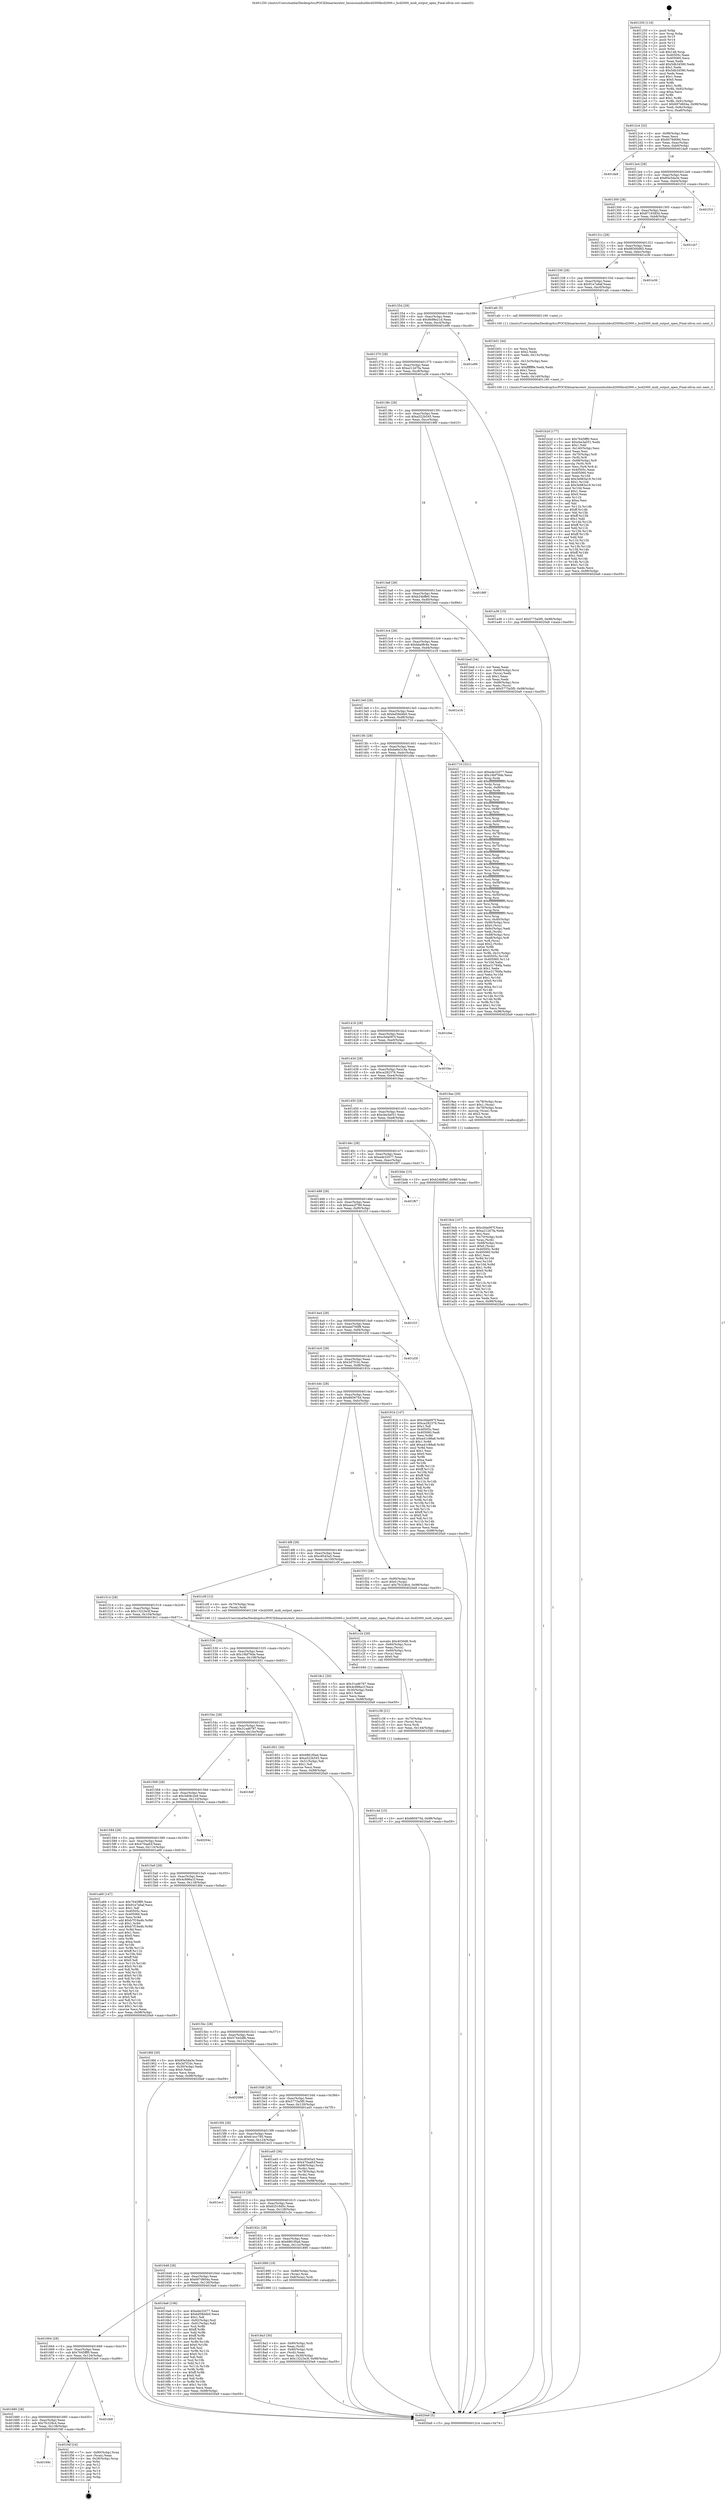 digraph "0x401250" {
  label = "0x401250 (/mnt/c/Users/mathe/Desktop/tcc/POCII/binaries/extr_linuxsoundusbbcd2000bcd2000.c_bcd2000_midi_output_open_Final-ollvm.out::main(0))"
  labelloc = "t"
  node[shape=record]

  Entry [label="",width=0.3,height=0.3,shape=circle,fillcolor=black,style=filled]
  "0x4012c4" [label="{
     0x4012c4 [32]\l
     | [instrs]\l
     &nbsp;&nbsp;0x4012c4 \<+6\>: mov -0x98(%rbp),%eax\l
     &nbsp;&nbsp;0x4012ca \<+2\>: mov %eax,%ecx\l
     &nbsp;&nbsp;0x4012cc \<+6\>: sub $0x8479d084,%ecx\l
     &nbsp;&nbsp;0x4012d2 \<+6\>: mov %eax,-0xac(%rbp)\l
     &nbsp;&nbsp;0x4012d8 \<+6\>: mov %ecx,-0xb0(%rbp)\l
     &nbsp;&nbsp;0x4012de \<+6\>: je 0000000000401da9 \<main+0xb59\>\l
  }"]
  "0x401da9" [label="{
     0x401da9\l
  }", style=dashed]
  "0x4012e4" [label="{
     0x4012e4 [28]\l
     | [instrs]\l
     &nbsp;&nbsp;0x4012e4 \<+5\>: jmp 00000000004012e9 \<main+0x99\>\l
     &nbsp;&nbsp;0x4012e9 \<+6\>: mov -0xac(%rbp),%eax\l
     &nbsp;&nbsp;0x4012ef \<+5\>: sub $0x85e5da3e,%eax\l
     &nbsp;&nbsp;0x4012f4 \<+6\>: mov %eax,-0xb4(%rbp)\l
     &nbsp;&nbsp;0x4012fa \<+6\>: je 0000000000401f10 \<main+0xcc0\>\l
  }"]
  Exit [label="",width=0.3,height=0.3,shape=circle,fillcolor=black,style=filled,peripheries=2]
  "0x401f10" [label="{
     0x401f10\l
  }", style=dashed]
  "0x401300" [label="{
     0x401300 [28]\l
     | [instrs]\l
     &nbsp;&nbsp;0x401300 \<+5\>: jmp 0000000000401305 \<main+0xb5\>\l
     &nbsp;&nbsp;0x401305 \<+6\>: mov -0xac(%rbp),%eax\l
     &nbsp;&nbsp;0x40130b \<+5\>: sub $0x8719385d,%eax\l
     &nbsp;&nbsp;0x401310 \<+6\>: mov %eax,-0xb8(%rbp)\l
     &nbsp;&nbsp;0x401316 \<+6\>: je 0000000000401cb7 \<main+0xa67\>\l
  }"]
  "0x40169c" [label="{
     0x40169c\l
  }", style=dashed]
  "0x401cb7" [label="{
     0x401cb7\l
  }", style=dashed]
  "0x40131c" [label="{
     0x40131c [28]\l
     | [instrs]\l
     &nbsp;&nbsp;0x40131c \<+5\>: jmp 0000000000401321 \<main+0xd1\>\l
     &nbsp;&nbsp;0x401321 \<+6\>: mov -0xac(%rbp),%eax\l
     &nbsp;&nbsp;0x401327 \<+5\>: sub $0x88300d65,%eax\l
     &nbsp;&nbsp;0x40132c \<+6\>: mov %eax,-0xbc(%rbp)\l
     &nbsp;&nbsp;0x401332 \<+6\>: je 0000000000401e36 \<main+0xbe6\>\l
  }"]
  "0x401f4f" [label="{
     0x401f4f [24]\l
     | [instrs]\l
     &nbsp;&nbsp;0x401f4f \<+7\>: mov -0x90(%rbp),%rax\l
     &nbsp;&nbsp;0x401f56 \<+2\>: mov (%rax),%eax\l
     &nbsp;&nbsp;0x401f58 \<+4\>: lea -0x28(%rbp),%rsp\l
     &nbsp;&nbsp;0x401f5c \<+1\>: pop %rbx\l
     &nbsp;&nbsp;0x401f5d \<+2\>: pop %r12\l
     &nbsp;&nbsp;0x401f5f \<+2\>: pop %r13\l
     &nbsp;&nbsp;0x401f61 \<+2\>: pop %r14\l
     &nbsp;&nbsp;0x401f63 \<+2\>: pop %r15\l
     &nbsp;&nbsp;0x401f65 \<+1\>: pop %rbp\l
     &nbsp;&nbsp;0x401f66 \<+1\>: ret\l
  }"]
  "0x401e36" [label="{
     0x401e36\l
  }", style=dashed]
  "0x401338" [label="{
     0x401338 [28]\l
     | [instrs]\l
     &nbsp;&nbsp;0x401338 \<+5\>: jmp 000000000040133d \<main+0xed\>\l
     &nbsp;&nbsp;0x40133d \<+6\>: mov -0xac(%rbp),%eax\l
     &nbsp;&nbsp;0x401343 \<+5\>: sub $0x91e7a6af,%eax\l
     &nbsp;&nbsp;0x401348 \<+6\>: mov %eax,-0xc0(%rbp)\l
     &nbsp;&nbsp;0x40134e \<+6\>: je 0000000000401afc \<main+0x8ac\>\l
  }"]
  "0x401680" [label="{
     0x401680 [28]\l
     | [instrs]\l
     &nbsp;&nbsp;0x401680 \<+5\>: jmp 0000000000401685 \<main+0x435\>\l
     &nbsp;&nbsp;0x401685 \<+6\>: mov -0xac(%rbp),%eax\l
     &nbsp;&nbsp;0x40168b \<+5\>: sub $0x7fc328c4,%eax\l
     &nbsp;&nbsp;0x401690 \<+6\>: mov %eax,-0x138(%rbp)\l
     &nbsp;&nbsp;0x401696 \<+6\>: je 0000000000401f4f \<main+0xcff\>\l
  }"]
  "0x401afc" [label="{
     0x401afc [5]\l
     | [instrs]\l
     &nbsp;&nbsp;0x401afc \<+5\>: call 0000000000401160 \<next_i\>\l
     | [calls]\l
     &nbsp;&nbsp;0x401160 \{1\} (/mnt/c/Users/mathe/Desktop/tcc/POCII/binaries/extr_linuxsoundusbbcd2000bcd2000.c_bcd2000_midi_output_open_Final-ollvm.out::next_i)\l
  }"]
  "0x401354" [label="{
     0x401354 [28]\l
     | [instrs]\l
     &nbsp;&nbsp;0x401354 \<+5\>: jmp 0000000000401359 \<main+0x109\>\l
     &nbsp;&nbsp;0x401359 \<+6\>: mov -0xac(%rbp),%eax\l
     &nbsp;&nbsp;0x40135f \<+5\>: sub $0x9b98e21d,%eax\l
     &nbsp;&nbsp;0x401364 \<+6\>: mov %eax,-0xc4(%rbp)\l
     &nbsp;&nbsp;0x40136a \<+6\>: je 0000000000401e99 \<main+0xc49\>\l
  }"]
  "0x401fe9" [label="{
     0x401fe9\l
  }", style=dashed]
  "0x401e99" [label="{
     0x401e99\l
  }", style=dashed]
  "0x401370" [label="{
     0x401370 [28]\l
     | [instrs]\l
     &nbsp;&nbsp;0x401370 \<+5\>: jmp 0000000000401375 \<main+0x125\>\l
     &nbsp;&nbsp;0x401375 \<+6\>: mov -0xac(%rbp),%eax\l
     &nbsp;&nbsp;0x40137b \<+5\>: sub $0xa212d7fa,%eax\l
     &nbsp;&nbsp;0x401380 \<+6\>: mov %eax,-0xc8(%rbp)\l
     &nbsp;&nbsp;0x401386 \<+6\>: je 0000000000401a36 \<main+0x7e6\>\l
  }"]
  "0x401c4d" [label="{
     0x401c4d [15]\l
     | [instrs]\l
     &nbsp;&nbsp;0x401c4d \<+10\>: movl $0x885675d,-0x98(%rbp)\l
     &nbsp;&nbsp;0x401c57 \<+5\>: jmp 00000000004020a9 \<main+0xe59\>\l
  }"]
  "0x401a36" [label="{
     0x401a36 [15]\l
     | [instrs]\l
     &nbsp;&nbsp;0x401a36 \<+10\>: movl $0x5775a5f0,-0x98(%rbp)\l
     &nbsp;&nbsp;0x401a40 \<+5\>: jmp 00000000004020a9 \<main+0xe59\>\l
  }"]
  "0x40138c" [label="{
     0x40138c [28]\l
     | [instrs]\l
     &nbsp;&nbsp;0x40138c \<+5\>: jmp 0000000000401391 \<main+0x141\>\l
     &nbsp;&nbsp;0x401391 \<+6\>: mov -0xac(%rbp),%eax\l
     &nbsp;&nbsp;0x401397 \<+5\>: sub $0xa522b545,%eax\l
     &nbsp;&nbsp;0x40139c \<+6\>: mov %eax,-0xcc(%rbp)\l
     &nbsp;&nbsp;0x4013a2 \<+6\>: je 000000000040186f \<main+0x61f\>\l
  }"]
  "0x401c38" [label="{
     0x401c38 [21]\l
     | [instrs]\l
     &nbsp;&nbsp;0x401c38 \<+4\>: mov -0x70(%rbp),%rcx\l
     &nbsp;&nbsp;0x401c3c \<+3\>: mov (%rcx),%rcx\l
     &nbsp;&nbsp;0x401c3f \<+3\>: mov %rcx,%rdi\l
     &nbsp;&nbsp;0x401c42 \<+6\>: mov %eax,-0x144(%rbp)\l
     &nbsp;&nbsp;0x401c48 \<+5\>: call 0000000000401030 \<free@plt\>\l
     | [calls]\l
     &nbsp;&nbsp;0x401030 \{1\} (unknown)\l
  }"]
  "0x40186f" [label="{
     0x40186f\l
  }", style=dashed]
  "0x4013a8" [label="{
     0x4013a8 [28]\l
     | [instrs]\l
     &nbsp;&nbsp;0x4013a8 \<+5\>: jmp 00000000004013ad \<main+0x15d\>\l
     &nbsp;&nbsp;0x4013ad \<+6\>: mov -0xac(%rbp),%eax\l
     &nbsp;&nbsp;0x4013b3 \<+5\>: sub $0xb24bffe0,%eax\l
     &nbsp;&nbsp;0x4013b8 \<+6\>: mov %eax,-0xd0(%rbp)\l
     &nbsp;&nbsp;0x4013be \<+6\>: je 0000000000401bed \<main+0x99d\>\l
  }"]
  "0x401c1b" [label="{
     0x401c1b [29]\l
     | [instrs]\l
     &nbsp;&nbsp;0x401c1b \<+10\>: movabs $0x4030d6,%rdi\l
     &nbsp;&nbsp;0x401c25 \<+4\>: mov -0x60(%rbp),%rcx\l
     &nbsp;&nbsp;0x401c29 \<+2\>: mov %eax,(%rcx)\l
     &nbsp;&nbsp;0x401c2b \<+4\>: mov -0x60(%rbp),%rcx\l
     &nbsp;&nbsp;0x401c2f \<+2\>: mov (%rcx),%esi\l
     &nbsp;&nbsp;0x401c31 \<+2\>: mov $0x0,%al\l
     &nbsp;&nbsp;0x401c33 \<+5\>: call 0000000000401040 \<printf@plt\>\l
     | [calls]\l
     &nbsp;&nbsp;0x401040 \{1\} (unknown)\l
  }"]
  "0x401bed" [label="{
     0x401bed [34]\l
     | [instrs]\l
     &nbsp;&nbsp;0x401bed \<+2\>: xor %eax,%eax\l
     &nbsp;&nbsp;0x401bef \<+4\>: mov -0x68(%rbp),%rcx\l
     &nbsp;&nbsp;0x401bf3 \<+2\>: mov (%rcx),%edx\l
     &nbsp;&nbsp;0x401bf5 \<+3\>: sub $0x1,%eax\l
     &nbsp;&nbsp;0x401bf8 \<+2\>: sub %eax,%edx\l
     &nbsp;&nbsp;0x401bfa \<+4\>: mov -0x68(%rbp),%rcx\l
     &nbsp;&nbsp;0x401bfe \<+2\>: mov %edx,(%rcx)\l
     &nbsp;&nbsp;0x401c00 \<+10\>: movl $0x5775a5f0,-0x98(%rbp)\l
     &nbsp;&nbsp;0x401c0a \<+5\>: jmp 00000000004020a9 \<main+0xe59\>\l
  }"]
  "0x4013c4" [label="{
     0x4013c4 [28]\l
     | [instrs]\l
     &nbsp;&nbsp;0x4013c4 \<+5\>: jmp 00000000004013c9 \<main+0x179\>\l
     &nbsp;&nbsp;0x4013c9 \<+6\>: mov -0xac(%rbp),%eax\l
     &nbsp;&nbsp;0x4013cf \<+5\>: sub $0xbba9fc4e,%eax\l
     &nbsp;&nbsp;0x4013d4 \<+6\>: mov %eax,-0xd4(%rbp)\l
     &nbsp;&nbsp;0x4013da \<+6\>: je 0000000000401e18 \<main+0xbc8\>\l
  }"]
  "0x401b2d" [label="{
     0x401b2d [177]\l
     | [instrs]\l
     &nbsp;&nbsp;0x401b2d \<+5\>: mov $0x7645fff0,%ecx\l
     &nbsp;&nbsp;0x401b32 \<+5\>: mov $0xcbe3a051,%edx\l
     &nbsp;&nbsp;0x401b37 \<+3\>: mov $0x1,%dil\l
     &nbsp;&nbsp;0x401b3a \<+6\>: mov -0x140(%rbp),%esi\l
     &nbsp;&nbsp;0x401b40 \<+3\>: imul %eax,%esi\l
     &nbsp;&nbsp;0x401b43 \<+4\>: mov -0x70(%rbp),%r8\l
     &nbsp;&nbsp;0x401b47 \<+3\>: mov (%r8),%r8\l
     &nbsp;&nbsp;0x401b4a \<+4\>: mov -0x68(%rbp),%r9\l
     &nbsp;&nbsp;0x401b4e \<+3\>: movslq (%r9),%r9\l
     &nbsp;&nbsp;0x401b51 \<+4\>: mov %esi,(%r8,%r9,4)\l
     &nbsp;&nbsp;0x401b55 \<+7\>: mov 0x40505c,%eax\l
     &nbsp;&nbsp;0x401b5c \<+7\>: mov 0x405060,%esi\l
     &nbsp;&nbsp;0x401b63 \<+3\>: mov %eax,%r10d\l
     &nbsp;&nbsp;0x401b66 \<+7\>: add $0x3e983a18,%r10d\l
     &nbsp;&nbsp;0x401b6d \<+4\>: sub $0x1,%r10d\l
     &nbsp;&nbsp;0x401b71 \<+7\>: sub $0x3e983a18,%r10d\l
     &nbsp;&nbsp;0x401b78 \<+4\>: imul %r10d,%eax\l
     &nbsp;&nbsp;0x401b7c \<+3\>: and $0x1,%eax\l
     &nbsp;&nbsp;0x401b7f \<+3\>: cmp $0x0,%eax\l
     &nbsp;&nbsp;0x401b82 \<+4\>: sete %r11b\l
     &nbsp;&nbsp;0x401b86 \<+3\>: cmp $0xa,%esi\l
     &nbsp;&nbsp;0x401b89 \<+3\>: setl %bl\l
     &nbsp;&nbsp;0x401b8c \<+3\>: mov %r11b,%r14b\l
     &nbsp;&nbsp;0x401b8f \<+4\>: xor $0xff,%r14b\l
     &nbsp;&nbsp;0x401b93 \<+3\>: mov %bl,%r15b\l
     &nbsp;&nbsp;0x401b96 \<+4\>: xor $0xff,%r15b\l
     &nbsp;&nbsp;0x401b9a \<+4\>: xor $0x1,%dil\l
     &nbsp;&nbsp;0x401b9e \<+3\>: mov %r14b,%r12b\l
     &nbsp;&nbsp;0x401ba1 \<+4\>: and $0xff,%r12b\l
     &nbsp;&nbsp;0x401ba5 \<+3\>: and %dil,%r11b\l
     &nbsp;&nbsp;0x401ba8 \<+3\>: mov %r15b,%r13b\l
     &nbsp;&nbsp;0x401bab \<+4\>: and $0xff,%r13b\l
     &nbsp;&nbsp;0x401baf \<+3\>: and %dil,%bl\l
     &nbsp;&nbsp;0x401bb2 \<+3\>: or %r11b,%r12b\l
     &nbsp;&nbsp;0x401bb5 \<+3\>: or %bl,%r13b\l
     &nbsp;&nbsp;0x401bb8 \<+3\>: xor %r13b,%r12b\l
     &nbsp;&nbsp;0x401bbb \<+3\>: or %r15b,%r14b\l
     &nbsp;&nbsp;0x401bbe \<+4\>: xor $0xff,%r14b\l
     &nbsp;&nbsp;0x401bc2 \<+4\>: or $0x1,%dil\l
     &nbsp;&nbsp;0x401bc6 \<+3\>: and %dil,%r14b\l
     &nbsp;&nbsp;0x401bc9 \<+3\>: or %r14b,%r12b\l
     &nbsp;&nbsp;0x401bcc \<+4\>: test $0x1,%r12b\l
     &nbsp;&nbsp;0x401bd0 \<+3\>: cmovne %edx,%ecx\l
     &nbsp;&nbsp;0x401bd3 \<+6\>: mov %ecx,-0x98(%rbp)\l
     &nbsp;&nbsp;0x401bd9 \<+5\>: jmp 00000000004020a9 \<main+0xe59\>\l
  }"]
  "0x401e18" [label="{
     0x401e18\l
  }", style=dashed]
  "0x4013e0" [label="{
     0x4013e0 [28]\l
     | [instrs]\l
     &nbsp;&nbsp;0x4013e0 \<+5\>: jmp 00000000004013e5 \<main+0x195\>\l
     &nbsp;&nbsp;0x4013e5 \<+6\>: mov -0xac(%rbp),%eax\l
     &nbsp;&nbsp;0x4013eb \<+5\>: sub $0xbd58d4b0,%eax\l
     &nbsp;&nbsp;0x4013f0 \<+6\>: mov %eax,-0xd8(%rbp)\l
     &nbsp;&nbsp;0x4013f6 \<+6\>: je 0000000000401710 \<main+0x4c0\>\l
  }"]
  "0x401b01" [label="{
     0x401b01 [44]\l
     | [instrs]\l
     &nbsp;&nbsp;0x401b01 \<+2\>: xor %ecx,%ecx\l
     &nbsp;&nbsp;0x401b03 \<+5\>: mov $0x2,%edx\l
     &nbsp;&nbsp;0x401b08 \<+6\>: mov %edx,-0x13c(%rbp)\l
     &nbsp;&nbsp;0x401b0e \<+1\>: cltd\l
     &nbsp;&nbsp;0x401b0f \<+6\>: mov -0x13c(%rbp),%esi\l
     &nbsp;&nbsp;0x401b15 \<+2\>: idiv %esi\l
     &nbsp;&nbsp;0x401b17 \<+6\>: imul $0xfffffffe,%edx,%edx\l
     &nbsp;&nbsp;0x401b1d \<+3\>: sub $0x1,%ecx\l
     &nbsp;&nbsp;0x401b20 \<+2\>: sub %ecx,%edx\l
     &nbsp;&nbsp;0x401b22 \<+6\>: mov %edx,-0x140(%rbp)\l
     &nbsp;&nbsp;0x401b28 \<+5\>: call 0000000000401160 \<next_i\>\l
     | [calls]\l
     &nbsp;&nbsp;0x401160 \{1\} (/mnt/c/Users/mathe/Desktop/tcc/POCII/binaries/extr_linuxsoundusbbcd2000bcd2000.c_bcd2000_midi_output_open_Final-ollvm.out::next_i)\l
  }"]
  "0x401710" [label="{
     0x401710 [321]\l
     | [instrs]\l
     &nbsp;&nbsp;0x401710 \<+5\>: mov $0xede32077,%eax\l
     &nbsp;&nbsp;0x401715 \<+5\>: mov $0x16bf78de,%ecx\l
     &nbsp;&nbsp;0x40171a \<+3\>: mov %rsp,%rdx\l
     &nbsp;&nbsp;0x40171d \<+4\>: add $0xfffffffffffffff0,%rdx\l
     &nbsp;&nbsp;0x401721 \<+3\>: mov %rdx,%rsp\l
     &nbsp;&nbsp;0x401724 \<+7\>: mov %rdx,-0x90(%rbp)\l
     &nbsp;&nbsp;0x40172b \<+3\>: mov %rsp,%rdx\l
     &nbsp;&nbsp;0x40172e \<+4\>: add $0xfffffffffffffff0,%rdx\l
     &nbsp;&nbsp;0x401732 \<+3\>: mov %rdx,%rsp\l
     &nbsp;&nbsp;0x401735 \<+3\>: mov %rsp,%rsi\l
     &nbsp;&nbsp;0x401738 \<+4\>: add $0xfffffffffffffff0,%rsi\l
     &nbsp;&nbsp;0x40173c \<+3\>: mov %rsi,%rsp\l
     &nbsp;&nbsp;0x40173f \<+7\>: mov %rsi,-0x88(%rbp)\l
     &nbsp;&nbsp;0x401746 \<+3\>: mov %rsp,%rsi\l
     &nbsp;&nbsp;0x401749 \<+4\>: add $0xfffffffffffffff0,%rsi\l
     &nbsp;&nbsp;0x40174d \<+3\>: mov %rsi,%rsp\l
     &nbsp;&nbsp;0x401750 \<+4\>: mov %rsi,-0x80(%rbp)\l
     &nbsp;&nbsp;0x401754 \<+3\>: mov %rsp,%rsi\l
     &nbsp;&nbsp;0x401757 \<+4\>: add $0xfffffffffffffff0,%rsi\l
     &nbsp;&nbsp;0x40175b \<+3\>: mov %rsi,%rsp\l
     &nbsp;&nbsp;0x40175e \<+4\>: mov %rsi,-0x78(%rbp)\l
     &nbsp;&nbsp;0x401762 \<+3\>: mov %rsp,%rsi\l
     &nbsp;&nbsp;0x401765 \<+4\>: add $0xfffffffffffffff0,%rsi\l
     &nbsp;&nbsp;0x401769 \<+3\>: mov %rsi,%rsp\l
     &nbsp;&nbsp;0x40176c \<+4\>: mov %rsi,-0x70(%rbp)\l
     &nbsp;&nbsp;0x401770 \<+3\>: mov %rsp,%rsi\l
     &nbsp;&nbsp;0x401773 \<+4\>: add $0xfffffffffffffff0,%rsi\l
     &nbsp;&nbsp;0x401777 \<+3\>: mov %rsi,%rsp\l
     &nbsp;&nbsp;0x40177a \<+4\>: mov %rsi,-0x68(%rbp)\l
     &nbsp;&nbsp;0x40177e \<+3\>: mov %rsp,%rsi\l
     &nbsp;&nbsp;0x401781 \<+4\>: add $0xfffffffffffffff0,%rsi\l
     &nbsp;&nbsp;0x401785 \<+3\>: mov %rsi,%rsp\l
     &nbsp;&nbsp;0x401788 \<+4\>: mov %rsi,-0x60(%rbp)\l
     &nbsp;&nbsp;0x40178c \<+3\>: mov %rsp,%rsi\l
     &nbsp;&nbsp;0x40178f \<+4\>: add $0xfffffffffffffff0,%rsi\l
     &nbsp;&nbsp;0x401793 \<+3\>: mov %rsi,%rsp\l
     &nbsp;&nbsp;0x401796 \<+4\>: mov %rsi,-0x58(%rbp)\l
     &nbsp;&nbsp;0x40179a \<+3\>: mov %rsp,%rsi\l
     &nbsp;&nbsp;0x40179d \<+4\>: add $0xfffffffffffffff0,%rsi\l
     &nbsp;&nbsp;0x4017a1 \<+3\>: mov %rsi,%rsp\l
     &nbsp;&nbsp;0x4017a4 \<+4\>: mov %rsi,-0x50(%rbp)\l
     &nbsp;&nbsp;0x4017a8 \<+3\>: mov %rsp,%rsi\l
     &nbsp;&nbsp;0x4017ab \<+4\>: add $0xfffffffffffffff0,%rsi\l
     &nbsp;&nbsp;0x4017af \<+3\>: mov %rsi,%rsp\l
     &nbsp;&nbsp;0x4017b2 \<+4\>: mov %rsi,-0x48(%rbp)\l
     &nbsp;&nbsp;0x4017b6 \<+3\>: mov %rsp,%rsi\l
     &nbsp;&nbsp;0x4017b9 \<+4\>: add $0xfffffffffffffff0,%rsi\l
     &nbsp;&nbsp;0x4017bd \<+3\>: mov %rsi,%rsp\l
     &nbsp;&nbsp;0x4017c0 \<+4\>: mov %rsi,-0x40(%rbp)\l
     &nbsp;&nbsp;0x4017c4 \<+7\>: mov -0x90(%rbp),%rsi\l
     &nbsp;&nbsp;0x4017cb \<+6\>: movl $0x0,(%rsi)\l
     &nbsp;&nbsp;0x4017d1 \<+6\>: mov -0x9c(%rbp),%edi\l
     &nbsp;&nbsp;0x4017d7 \<+2\>: mov %edi,(%rdx)\l
     &nbsp;&nbsp;0x4017d9 \<+7\>: mov -0x88(%rbp),%rsi\l
     &nbsp;&nbsp;0x4017e0 \<+7\>: mov -0xa8(%rbp),%r8\l
     &nbsp;&nbsp;0x4017e7 \<+3\>: mov %r8,(%rsi)\l
     &nbsp;&nbsp;0x4017ea \<+3\>: cmpl $0x2,(%rdx)\l
     &nbsp;&nbsp;0x4017ed \<+4\>: setne %r9b\l
     &nbsp;&nbsp;0x4017f1 \<+4\>: and $0x1,%r9b\l
     &nbsp;&nbsp;0x4017f5 \<+4\>: mov %r9b,-0x31(%rbp)\l
     &nbsp;&nbsp;0x4017f9 \<+8\>: mov 0x40505c,%r10d\l
     &nbsp;&nbsp;0x401801 \<+8\>: mov 0x405060,%r11d\l
     &nbsp;&nbsp;0x401809 \<+3\>: mov %r10d,%ebx\l
     &nbsp;&nbsp;0x40180c \<+6\>: sub $0xe31784fa,%ebx\l
     &nbsp;&nbsp;0x401812 \<+3\>: sub $0x1,%ebx\l
     &nbsp;&nbsp;0x401815 \<+6\>: add $0xe31784fa,%ebx\l
     &nbsp;&nbsp;0x40181b \<+4\>: imul %ebx,%r10d\l
     &nbsp;&nbsp;0x40181f \<+4\>: and $0x1,%r10d\l
     &nbsp;&nbsp;0x401823 \<+4\>: cmp $0x0,%r10d\l
     &nbsp;&nbsp;0x401827 \<+4\>: sete %r9b\l
     &nbsp;&nbsp;0x40182b \<+4\>: cmp $0xa,%r11d\l
     &nbsp;&nbsp;0x40182f \<+4\>: setl %r14b\l
     &nbsp;&nbsp;0x401833 \<+3\>: mov %r9b,%r15b\l
     &nbsp;&nbsp;0x401836 \<+3\>: and %r14b,%r15b\l
     &nbsp;&nbsp;0x401839 \<+3\>: xor %r14b,%r9b\l
     &nbsp;&nbsp;0x40183c \<+3\>: or %r9b,%r15b\l
     &nbsp;&nbsp;0x40183f \<+4\>: test $0x1,%r15b\l
     &nbsp;&nbsp;0x401843 \<+3\>: cmovne %ecx,%eax\l
     &nbsp;&nbsp;0x401846 \<+6\>: mov %eax,-0x98(%rbp)\l
     &nbsp;&nbsp;0x40184c \<+5\>: jmp 00000000004020a9 \<main+0xe59\>\l
  }"]
  "0x4013fc" [label="{
     0x4013fc [28]\l
     | [instrs]\l
     &nbsp;&nbsp;0x4013fc \<+5\>: jmp 0000000000401401 \<main+0x1b1\>\l
     &nbsp;&nbsp;0x401401 \<+6\>: mov -0xac(%rbp),%eax\l
     &nbsp;&nbsp;0x401407 \<+5\>: sub $0xbe6e318a,%eax\l
     &nbsp;&nbsp;0x40140c \<+6\>: mov %eax,-0xdc(%rbp)\l
     &nbsp;&nbsp;0x401412 \<+6\>: je 0000000000401d4e \<main+0xafe\>\l
  }"]
  "0x4019cb" [label="{
     0x4019cb [107]\l
     | [instrs]\l
     &nbsp;&nbsp;0x4019cb \<+5\>: mov $0xc0da097f,%ecx\l
     &nbsp;&nbsp;0x4019d0 \<+5\>: mov $0xa212d7fa,%edx\l
     &nbsp;&nbsp;0x4019d5 \<+2\>: xor %esi,%esi\l
     &nbsp;&nbsp;0x4019d7 \<+4\>: mov -0x70(%rbp),%rdi\l
     &nbsp;&nbsp;0x4019db \<+3\>: mov %rax,(%rdi)\l
     &nbsp;&nbsp;0x4019de \<+4\>: mov -0x68(%rbp),%rax\l
     &nbsp;&nbsp;0x4019e2 \<+6\>: movl $0x0,(%rax)\l
     &nbsp;&nbsp;0x4019e8 \<+8\>: mov 0x40505c,%r8d\l
     &nbsp;&nbsp;0x4019f0 \<+8\>: mov 0x405060,%r9d\l
     &nbsp;&nbsp;0x4019f8 \<+3\>: sub $0x1,%esi\l
     &nbsp;&nbsp;0x4019fb \<+3\>: mov %r8d,%r10d\l
     &nbsp;&nbsp;0x4019fe \<+3\>: add %esi,%r10d\l
     &nbsp;&nbsp;0x401a01 \<+4\>: imul %r10d,%r8d\l
     &nbsp;&nbsp;0x401a05 \<+4\>: and $0x1,%r8d\l
     &nbsp;&nbsp;0x401a09 \<+4\>: cmp $0x0,%r8d\l
     &nbsp;&nbsp;0x401a0d \<+4\>: sete %r11b\l
     &nbsp;&nbsp;0x401a11 \<+4\>: cmp $0xa,%r9d\l
     &nbsp;&nbsp;0x401a15 \<+3\>: setl %bl\l
     &nbsp;&nbsp;0x401a18 \<+3\>: mov %r11b,%r14b\l
     &nbsp;&nbsp;0x401a1b \<+3\>: and %bl,%r14b\l
     &nbsp;&nbsp;0x401a1e \<+3\>: xor %bl,%r11b\l
     &nbsp;&nbsp;0x401a21 \<+3\>: or %r11b,%r14b\l
     &nbsp;&nbsp;0x401a24 \<+4\>: test $0x1,%r14b\l
     &nbsp;&nbsp;0x401a28 \<+3\>: cmovne %edx,%ecx\l
     &nbsp;&nbsp;0x401a2b \<+6\>: mov %ecx,-0x98(%rbp)\l
     &nbsp;&nbsp;0x401a31 \<+5\>: jmp 00000000004020a9 \<main+0xe59\>\l
  }"]
  "0x401d4e" [label="{
     0x401d4e\l
  }", style=dashed]
  "0x401418" [label="{
     0x401418 [28]\l
     | [instrs]\l
     &nbsp;&nbsp;0x401418 \<+5\>: jmp 000000000040141d \<main+0x1cd\>\l
     &nbsp;&nbsp;0x40141d \<+6\>: mov -0xac(%rbp),%eax\l
     &nbsp;&nbsp;0x401423 \<+5\>: sub $0xc0da097f,%eax\l
     &nbsp;&nbsp;0x401428 \<+6\>: mov %eax,-0xe0(%rbp)\l
     &nbsp;&nbsp;0x40142e \<+6\>: je 0000000000401fac \<main+0xd5c\>\l
  }"]
  "0x4018a3" [label="{
     0x4018a3 [30]\l
     | [instrs]\l
     &nbsp;&nbsp;0x4018a3 \<+4\>: mov -0x80(%rbp),%rdi\l
     &nbsp;&nbsp;0x4018a7 \<+2\>: mov %eax,(%rdi)\l
     &nbsp;&nbsp;0x4018a9 \<+4\>: mov -0x80(%rbp),%rdi\l
     &nbsp;&nbsp;0x4018ad \<+2\>: mov (%rdi),%eax\l
     &nbsp;&nbsp;0x4018af \<+3\>: mov %eax,-0x30(%rbp)\l
     &nbsp;&nbsp;0x4018b2 \<+10\>: movl $0x13223e3f,-0x98(%rbp)\l
     &nbsp;&nbsp;0x4018bc \<+5\>: jmp 00000000004020a9 \<main+0xe59\>\l
  }"]
  "0x401fac" [label="{
     0x401fac\l
  }", style=dashed]
  "0x401434" [label="{
     0x401434 [28]\l
     | [instrs]\l
     &nbsp;&nbsp;0x401434 \<+5\>: jmp 0000000000401439 \<main+0x1e9\>\l
     &nbsp;&nbsp;0x401439 \<+6\>: mov -0xac(%rbp),%eax\l
     &nbsp;&nbsp;0x40143f \<+5\>: sub $0xca282376,%eax\l
     &nbsp;&nbsp;0x401444 \<+6\>: mov %eax,-0xe4(%rbp)\l
     &nbsp;&nbsp;0x40144a \<+6\>: je 00000000004019ae \<main+0x75e\>\l
  }"]
  "0x401250" [label="{
     0x401250 [116]\l
     | [instrs]\l
     &nbsp;&nbsp;0x401250 \<+1\>: push %rbp\l
     &nbsp;&nbsp;0x401251 \<+3\>: mov %rsp,%rbp\l
     &nbsp;&nbsp;0x401254 \<+2\>: push %r15\l
     &nbsp;&nbsp;0x401256 \<+2\>: push %r14\l
     &nbsp;&nbsp;0x401258 \<+2\>: push %r13\l
     &nbsp;&nbsp;0x40125a \<+2\>: push %r12\l
     &nbsp;&nbsp;0x40125c \<+1\>: push %rbx\l
     &nbsp;&nbsp;0x40125d \<+7\>: sub $0x148,%rsp\l
     &nbsp;&nbsp;0x401264 \<+7\>: mov 0x40505c,%eax\l
     &nbsp;&nbsp;0x40126b \<+7\>: mov 0x405060,%ecx\l
     &nbsp;&nbsp;0x401272 \<+2\>: mov %eax,%edx\l
     &nbsp;&nbsp;0x401274 \<+6\>: add $0x5db34580,%edx\l
     &nbsp;&nbsp;0x40127a \<+3\>: sub $0x1,%edx\l
     &nbsp;&nbsp;0x40127d \<+6\>: sub $0x5db34580,%edx\l
     &nbsp;&nbsp;0x401283 \<+3\>: imul %edx,%eax\l
     &nbsp;&nbsp;0x401286 \<+3\>: and $0x1,%eax\l
     &nbsp;&nbsp;0x401289 \<+3\>: cmp $0x0,%eax\l
     &nbsp;&nbsp;0x40128c \<+4\>: sete %r8b\l
     &nbsp;&nbsp;0x401290 \<+4\>: and $0x1,%r8b\l
     &nbsp;&nbsp;0x401294 \<+7\>: mov %r8b,-0x92(%rbp)\l
     &nbsp;&nbsp;0x40129b \<+3\>: cmp $0xa,%ecx\l
     &nbsp;&nbsp;0x40129e \<+4\>: setl %r8b\l
     &nbsp;&nbsp;0x4012a2 \<+4\>: and $0x1,%r8b\l
     &nbsp;&nbsp;0x4012a6 \<+7\>: mov %r8b,-0x91(%rbp)\l
     &nbsp;&nbsp;0x4012ad \<+10\>: movl $0x697d604a,-0x98(%rbp)\l
     &nbsp;&nbsp;0x4012b7 \<+6\>: mov %edi,-0x9c(%rbp)\l
     &nbsp;&nbsp;0x4012bd \<+7\>: mov %rsi,-0xa8(%rbp)\l
  }"]
  "0x4019ae" [label="{
     0x4019ae [29]\l
     | [instrs]\l
     &nbsp;&nbsp;0x4019ae \<+4\>: mov -0x78(%rbp),%rax\l
     &nbsp;&nbsp;0x4019b2 \<+6\>: movl $0x1,(%rax)\l
     &nbsp;&nbsp;0x4019b8 \<+4\>: mov -0x78(%rbp),%rax\l
     &nbsp;&nbsp;0x4019bc \<+3\>: movslq (%rax),%rax\l
     &nbsp;&nbsp;0x4019bf \<+4\>: shl $0x2,%rax\l
     &nbsp;&nbsp;0x4019c3 \<+3\>: mov %rax,%rdi\l
     &nbsp;&nbsp;0x4019c6 \<+5\>: call 0000000000401050 \<malloc@plt\>\l
     | [calls]\l
     &nbsp;&nbsp;0x401050 \{1\} (unknown)\l
  }"]
  "0x401450" [label="{
     0x401450 [28]\l
     | [instrs]\l
     &nbsp;&nbsp;0x401450 \<+5\>: jmp 0000000000401455 \<main+0x205\>\l
     &nbsp;&nbsp;0x401455 \<+6\>: mov -0xac(%rbp),%eax\l
     &nbsp;&nbsp;0x40145b \<+5\>: sub $0xcbe3a051,%eax\l
     &nbsp;&nbsp;0x401460 \<+6\>: mov %eax,-0xe8(%rbp)\l
     &nbsp;&nbsp;0x401466 \<+6\>: je 0000000000401bde \<main+0x98e\>\l
  }"]
  "0x4020a9" [label="{
     0x4020a9 [5]\l
     | [instrs]\l
     &nbsp;&nbsp;0x4020a9 \<+5\>: jmp 00000000004012c4 \<main+0x74\>\l
  }"]
  "0x401bde" [label="{
     0x401bde [15]\l
     | [instrs]\l
     &nbsp;&nbsp;0x401bde \<+10\>: movl $0xb24bffe0,-0x98(%rbp)\l
     &nbsp;&nbsp;0x401be8 \<+5\>: jmp 00000000004020a9 \<main+0xe59\>\l
  }"]
  "0x40146c" [label="{
     0x40146c [28]\l
     | [instrs]\l
     &nbsp;&nbsp;0x40146c \<+5\>: jmp 0000000000401471 \<main+0x221\>\l
     &nbsp;&nbsp;0x401471 \<+6\>: mov -0xac(%rbp),%eax\l
     &nbsp;&nbsp;0x401477 \<+5\>: sub $0xede32077,%eax\l
     &nbsp;&nbsp;0x40147c \<+6\>: mov %eax,-0xec(%rbp)\l
     &nbsp;&nbsp;0x401482 \<+6\>: je 0000000000401f67 \<main+0xd17\>\l
  }"]
  "0x401664" [label="{
     0x401664 [28]\l
     | [instrs]\l
     &nbsp;&nbsp;0x401664 \<+5\>: jmp 0000000000401669 \<main+0x419\>\l
     &nbsp;&nbsp;0x401669 \<+6\>: mov -0xac(%rbp),%eax\l
     &nbsp;&nbsp;0x40166f \<+5\>: sub $0x7645fff0,%eax\l
     &nbsp;&nbsp;0x401674 \<+6\>: mov %eax,-0x134(%rbp)\l
     &nbsp;&nbsp;0x40167a \<+6\>: je 0000000000401fe9 \<main+0xd99\>\l
  }"]
  "0x401f67" [label="{
     0x401f67\l
  }", style=dashed]
  "0x401488" [label="{
     0x401488 [28]\l
     | [instrs]\l
     &nbsp;&nbsp;0x401488 \<+5\>: jmp 000000000040148d \<main+0x23d\>\l
     &nbsp;&nbsp;0x40148d \<+6\>: mov -0xac(%rbp),%eax\l
     &nbsp;&nbsp;0x401493 \<+5\>: sub $0xeea2f789,%eax\l
     &nbsp;&nbsp;0x401498 \<+6\>: mov %eax,-0xf0(%rbp)\l
     &nbsp;&nbsp;0x40149e \<+6\>: je 0000000000401f1f \<main+0xccf\>\l
  }"]
  "0x4016a6" [label="{
     0x4016a6 [106]\l
     | [instrs]\l
     &nbsp;&nbsp;0x4016a6 \<+5\>: mov $0xede32077,%eax\l
     &nbsp;&nbsp;0x4016ab \<+5\>: mov $0xbd58d4b0,%ecx\l
     &nbsp;&nbsp;0x4016b0 \<+2\>: mov $0x1,%dl\l
     &nbsp;&nbsp;0x4016b2 \<+7\>: mov -0x92(%rbp),%sil\l
     &nbsp;&nbsp;0x4016b9 \<+7\>: mov -0x91(%rbp),%dil\l
     &nbsp;&nbsp;0x4016c0 \<+3\>: mov %sil,%r8b\l
     &nbsp;&nbsp;0x4016c3 \<+4\>: xor $0xff,%r8b\l
     &nbsp;&nbsp;0x4016c7 \<+3\>: mov %dil,%r9b\l
     &nbsp;&nbsp;0x4016ca \<+4\>: xor $0xff,%r9b\l
     &nbsp;&nbsp;0x4016ce \<+3\>: xor $0x0,%dl\l
     &nbsp;&nbsp;0x4016d1 \<+3\>: mov %r8b,%r10b\l
     &nbsp;&nbsp;0x4016d4 \<+4\>: and $0x0,%r10b\l
     &nbsp;&nbsp;0x4016d8 \<+3\>: and %dl,%sil\l
     &nbsp;&nbsp;0x4016db \<+3\>: mov %r9b,%r11b\l
     &nbsp;&nbsp;0x4016de \<+4\>: and $0x0,%r11b\l
     &nbsp;&nbsp;0x4016e2 \<+3\>: and %dl,%dil\l
     &nbsp;&nbsp;0x4016e5 \<+3\>: or %sil,%r10b\l
     &nbsp;&nbsp;0x4016e8 \<+3\>: or %dil,%r11b\l
     &nbsp;&nbsp;0x4016eb \<+3\>: xor %r11b,%r10b\l
     &nbsp;&nbsp;0x4016ee \<+3\>: or %r9b,%r8b\l
     &nbsp;&nbsp;0x4016f1 \<+4\>: xor $0xff,%r8b\l
     &nbsp;&nbsp;0x4016f5 \<+3\>: or $0x0,%dl\l
     &nbsp;&nbsp;0x4016f8 \<+3\>: and %dl,%r8b\l
     &nbsp;&nbsp;0x4016fb \<+3\>: or %r8b,%r10b\l
     &nbsp;&nbsp;0x4016fe \<+4\>: test $0x1,%r10b\l
     &nbsp;&nbsp;0x401702 \<+3\>: cmovne %ecx,%eax\l
     &nbsp;&nbsp;0x401705 \<+6\>: mov %eax,-0x98(%rbp)\l
     &nbsp;&nbsp;0x40170b \<+5\>: jmp 00000000004020a9 \<main+0xe59\>\l
  }"]
  "0x401f1f" [label="{
     0x401f1f\l
  }", style=dashed]
  "0x4014a4" [label="{
     0x4014a4 [28]\l
     | [instrs]\l
     &nbsp;&nbsp;0x4014a4 \<+5\>: jmp 00000000004014a9 \<main+0x259\>\l
     &nbsp;&nbsp;0x4014a9 \<+6\>: mov -0xac(%rbp),%eax\l
     &nbsp;&nbsp;0x4014af \<+5\>: sub $0xeed700f8,%eax\l
     &nbsp;&nbsp;0x4014b4 \<+6\>: mov %eax,-0xf4(%rbp)\l
     &nbsp;&nbsp;0x4014ba \<+6\>: je 0000000000401d3f \<main+0xaef\>\l
  }"]
  "0x401648" [label="{
     0x401648 [28]\l
     | [instrs]\l
     &nbsp;&nbsp;0x401648 \<+5\>: jmp 000000000040164d \<main+0x3fd\>\l
     &nbsp;&nbsp;0x40164d \<+6\>: mov -0xac(%rbp),%eax\l
     &nbsp;&nbsp;0x401653 \<+5\>: sub $0x697d604a,%eax\l
     &nbsp;&nbsp;0x401658 \<+6\>: mov %eax,-0x130(%rbp)\l
     &nbsp;&nbsp;0x40165e \<+6\>: je 00000000004016a6 \<main+0x456\>\l
  }"]
  "0x401d3f" [label="{
     0x401d3f\l
  }", style=dashed]
  "0x4014c0" [label="{
     0x4014c0 [28]\l
     | [instrs]\l
     &nbsp;&nbsp;0x4014c0 \<+5\>: jmp 00000000004014c5 \<main+0x275\>\l
     &nbsp;&nbsp;0x4014c5 \<+6\>: mov -0xac(%rbp),%eax\l
     &nbsp;&nbsp;0x4014cb \<+5\>: sub $0x3d7f10c,%eax\l
     &nbsp;&nbsp;0x4014d0 \<+6\>: mov %eax,-0xf8(%rbp)\l
     &nbsp;&nbsp;0x4014d6 \<+6\>: je 000000000040191b \<main+0x6cb\>\l
  }"]
  "0x401890" [label="{
     0x401890 [19]\l
     | [instrs]\l
     &nbsp;&nbsp;0x401890 \<+7\>: mov -0x88(%rbp),%rax\l
     &nbsp;&nbsp;0x401897 \<+3\>: mov (%rax),%rax\l
     &nbsp;&nbsp;0x40189a \<+4\>: mov 0x8(%rax),%rdi\l
     &nbsp;&nbsp;0x40189e \<+5\>: call 0000000000401060 \<atoi@plt\>\l
     | [calls]\l
     &nbsp;&nbsp;0x401060 \{1\} (unknown)\l
  }"]
  "0x40191b" [label="{
     0x40191b [147]\l
     | [instrs]\l
     &nbsp;&nbsp;0x40191b \<+5\>: mov $0xc0da097f,%eax\l
     &nbsp;&nbsp;0x401920 \<+5\>: mov $0xca282376,%ecx\l
     &nbsp;&nbsp;0x401925 \<+2\>: mov $0x1,%dl\l
     &nbsp;&nbsp;0x401927 \<+7\>: mov 0x40505c,%esi\l
     &nbsp;&nbsp;0x40192e \<+7\>: mov 0x405060,%edi\l
     &nbsp;&nbsp;0x401935 \<+3\>: mov %esi,%r8d\l
     &nbsp;&nbsp;0x401938 \<+7\>: sub $0xa41c88a8,%r8d\l
     &nbsp;&nbsp;0x40193f \<+4\>: sub $0x1,%r8d\l
     &nbsp;&nbsp;0x401943 \<+7\>: add $0xa41c88a8,%r8d\l
     &nbsp;&nbsp;0x40194a \<+4\>: imul %r8d,%esi\l
     &nbsp;&nbsp;0x40194e \<+3\>: and $0x1,%esi\l
     &nbsp;&nbsp;0x401951 \<+3\>: cmp $0x0,%esi\l
     &nbsp;&nbsp;0x401954 \<+4\>: sete %r9b\l
     &nbsp;&nbsp;0x401958 \<+3\>: cmp $0xa,%edi\l
     &nbsp;&nbsp;0x40195b \<+4\>: setl %r10b\l
     &nbsp;&nbsp;0x40195f \<+3\>: mov %r9b,%r11b\l
     &nbsp;&nbsp;0x401962 \<+4\>: xor $0xff,%r11b\l
     &nbsp;&nbsp;0x401966 \<+3\>: mov %r10b,%bl\l
     &nbsp;&nbsp;0x401969 \<+3\>: xor $0xff,%bl\l
     &nbsp;&nbsp;0x40196c \<+3\>: xor $0x0,%dl\l
     &nbsp;&nbsp;0x40196f \<+3\>: mov %r11b,%r14b\l
     &nbsp;&nbsp;0x401972 \<+4\>: and $0x0,%r14b\l
     &nbsp;&nbsp;0x401976 \<+3\>: and %dl,%r9b\l
     &nbsp;&nbsp;0x401979 \<+3\>: mov %bl,%r15b\l
     &nbsp;&nbsp;0x40197c \<+4\>: and $0x0,%r15b\l
     &nbsp;&nbsp;0x401980 \<+3\>: and %dl,%r10b\l
     &nbsp;&nbsp;0x401983 \<+3\>: or %r9b,%r14b\l
     &nbsp;&nbsp;0x401986 \<+3\>: or %r10b,%r15b\l
     &nbsp;&nbsp;0x401989 \<+3\>: xor %r15b,%r14b\l
     &nbsp;&nbsp;0x40198c \<+3\>: or %bl,%r11b\l
     &nbsp;&nbsp;0x40198f \<+4\>: xor $0xff,%r11b\l
     &nbsp;&nbsp;0x401993 \<+3\>: or $0x0,%dl\l
     &nbsp;&nbsp;0x401996 \<+3\>: and %dl,%r11b\l
     &nbsp;&nbsp;0x401999 \<+3\>: or %r11b,%r14b\l
     &nbsp;&nbsp;0x40199c \<+4\>: test $0x1,%r14b\l
     &nbsp;&nbsp;0x4019a0 \<+3\>: cmovne %ecx,%eax\l
     &nbsp;&nbsp;0x4019a3 \<+6\>: mov %eax,-0x98(%rbp)\l
     &nbsp;&nbsp;0x4019a9 \<+5\>: jmp 00000000004020a9 \<main+0xe59\>\l
  }"]
  "0x4014dc" [label="{
     0x4014dc [28]\l
     | [instrs]\l
     &nbsp;&nbsp;0x4014dc \<+5\>: jmp 00000000004014e1 \<main+0x291\>\l
     &nbsp;&nbsp;0x4014e1 \<+6\>: mov -0xac(%rbp),%eax\l
     &nbsp;&nbsp;0x4014e7 \<+5\>: sub $0x885675d,%eax\l
     &nbsp;&nbsp;0x4014ec \<+6\>: mov %eax,-0xfc(%rbp)\l
     &nbsp;&nbsp;0x4014f2 \<+6\>: je 0000000000401f33 \<main+0xce3\>\l
  }"]
  "0x40162c" [label="{
     0x40162c [28]\l
     | [instrs]\l
     &nbsp;&nbsp;0x40162c \<+5\>: jmp 0000000000401631 \<main+0x3e1\>\l
     &nbsp;&nbsp;0x401631 \<+6\>: mov -0xac(%rbp),%eax\l
     &nbsp;&nbsp;0x401637 \<+5\>: sub $0x6861f0ad,%eax\l
     &nbsp;&nbsp;0x40163c \<+6\>: mov %eax,-0x12c(%rbp)\l
     &nbsp;&nbsp;0x401642 \<+6\>: je 0000000000401890 \<main+0x640\>\l
  }"]
  "0x401f33" [label="{
     0x401f33 [28]\l
     | [instrs]\l
     &nbsp;&nbsp;0x401f33 \<+7\>: mov -0x90(%rbp),%rax\l
     &nbsp;&nbsp;0x401f3a \<+6\>: movl $0x0,(%rax)\l
     &nbsp;&nbsp;0x401f40 \<+10\>: movl $0x7fc328c4,-0x98(%rbp)\l
     &nbsp;&nbsp;0x401f4a \<+5\>: jmp 00000000004020a9 \<main+0xe59\>\l
  }"]
  "0x4014f8" [label="{
     0x4014f8 [28]\l
     | [instrs]\l
     &nbsp;&nbsp;0x4014f8 \<+5\>: jmp 00000000004014fd \<main+0x2ad\>\l
     &nbsp;&nbsp;0x4014fd \<+6\>: mov -0xac(%rbp),%eax\l
     &nbsp;&nbsp;0x401503 \<+5\>: sub $0xc8545a5,%eax\l
     &nbsp;&nbsp;0x401508 \<+6\>: mov %eax,-0x100(%rbp)\l
     &nbsp;&nbsp;0x40150e \<+6\>: je 0000000000401c0f \<main+0x9bf\>\l
  }"]
  "0x401c5c" [label="{
     0x401c5c\l
  }", style=dashed]
  "0x401c0f" [label="{
     0x401c0f [12]\l
     | [instrs]\l
     &nbsp;&nbsp;0x401c0f \<+4\>: mov -0x70(%rbp),%rax\l
     &nbsp;&nbsp;0x401c13 \<+3\>: mov (%rax),%rdi\l
     &nbsp;&nbsp;0x401c16 \<+5\>: call 0000000000401240 \<bcd2000_midi_output_open\>\l
     | [calls]\l
     &nbsp;&nbsp;0x401240 \{1\} (/mnt/c/Users/mathe/Desktop/tcc/POCII/binaries/extr_linuxsoundusbbcd2000bcd2000.c_bcd2000_midi_output_open_Final-ollvm.out::bcd2000_midi_output_open)\l
  }"]
  "0x401514" [label="{
     0x401514 [28]\l
     | [instrs]\l
     &nbsp;&nbsp;0x401514 \<+5\>: jmp 0000000000401519 \<main+0x2c9\>\l
     &nbsp;&nbsp;0x401519 \<+6\>: mov -0xac(%rbp),%eax\l
     &nbsp;&nbsp;0x40151f \<+5\>: sub $0x13223e3f,%eax\l
     &nbsp;&nbsp;0x401524 \<+6\>: mov %eax,-0x104(%rbp)\l
     &nbsp;&nbsp;0x40152a \<+6\>: je 00000000004018c1 \<main+0x671\>\l
  }"]
  "0x401610" [label="{
     0x401610 [28]\l
     | [instrs]\l
     &nbsp;&nbsp;0x401610 \<+5\>: jmp 0000000000401615 \<main+0x3c5\>\l
     &nbsp;&nbsp;0x401615 \<+6\>: mov -0xac(%rbp),%eax\l
     &nbsp;&nbsp;0x40161b \<+5\>: sub $0x62516d5c,%eax\l
     &nbsp;&nbsp;0x401620 \<+6\>: mov %eax,-0x128(%rbp)\l
     &nbsp;&nbsp;0x401626 \<+6\>: je 0000000000401c5c \<main+0xa0c\>\l
  }"]
  "0x4018c1" [label="{
     0x4018c1 [30]\l
     | [instrs]\l
     &nbsp;&nbsp;0x4018c1 \<+5\>: mov $0x31ad6787,%eax\l
     &nbsp;&nbsp;0x4018c6 \<+5\>: mov $0x4c896a1f,%ecx\l
     &nbsp;&nbsp;0x4018cb \<+3\>: mov -0x30(%rbp),%edx\l
     &nbsp;&nbsp;0x4018ce \<+3\>: cmp $0x1,%edx\l
     &nbsp;&nbsp;0x4018d1 \<+3\>: cmovl %ecx,%eax\l
     &nbsp;&nbsp;0x4018d4 \<+6\>: mov %eax,-0x98(%rbp)\l
     &nbsp;&nbsp;0x4018da \<+5\>: jmp 00000000004020a9 \<main+0xe59\>\l
  }"]
  "0x401530" [label="{
     0x401530 [28]\l
     | [instrs]\l
     &nbsp;&nbsp;0x401530 \<+5\>: jmp 0000000000401535 \<main+0x2e5\>\l
     &nbsp;&nbsp;0x401535 \<+6\>: mov -0xac(%rbp),%eax\l
     &nbsp;&nbsp;0x40153b \<+5\>: sub $0x16bf78de,%eax\l
     &nbsp;&nbsp;0x401540 \<+6\>: mov %eax,-0x108(%rbp)\l
     &nbsp;&nbsp;0x401546 \<+6\>: je 0000000000401851 \<main+0x601\>\l
  }"]
  "0x401ec3" [label="{
     0x401ec3\l
  }", style=dashed]
  "0x401851" [label="{
     0x401851 [30]\l
     | [instrs]\l
     &nbsp;&nbsp;0x401851 \<+5\>: mov $0x6861f0ad,%eax\l
     &nbsp;&nbsp;0x401856 \<+5\>: mov $0xa522b545,%ecx\l
     &nbsp;&nbsp;0x40185b \<+3\>: mov -0x31(%rbp),%dl\l
     &nbsp;&nbsp;0x40185e \<+3\>: test $0x1,%dl\l
     &nbsp;&nbsp;0x401861 \<+3\>: cmovne %ecx,%eax\l
     &nbsp;&nbsp;0x401864 \<+6\>: mov %eax,-0x98(%rbp)\l
     &nbsp;&nbsp;0x40186a \<+5\>: jmp 00000000004020a9 \<main+0xe59\>\l
  }"]
  "0x40154c" [label="{
     0x40154c [28]\l
     | [instrs]\l
     &nbsp;&nbsp;0x40154c \<+5\>: jmp 0000000000401551 \<main+0x301\>\l
     &nbsp;&nbsp;0x401551 \<+6\>: mov -0xac(%rbp),%eax\l
     &nbsp;&nbsp;0x401557 \<+5\>: sub $0x31ad6787,%eax\l
     &nbsp;&nbsp;0x40155c \<+6\>: mov %eax,-0x10c(%rbp)\l
     &nbsp;&nbsp;0x401562 \<+6\>: je 00000000004018df \<main+0x68f\>\l
  }"]
  "0x4015f4" [label="{
     0x4015f4 [28]\l
     | [instrs]\l
     &nbsp;&nbsp;0x4015f4 \<+5\>: jmp 00000000004015f9 \<main+0x3a9\>\l
     &nbsp;&nbsp;0x4015f9 \<+6\>: mov -0xac(%rbp),%eax\l
     &nbsp;&nbsp;0x4015ff \<+5\>: sub $0x61ecc795,%eax\l
     &nbsp;&nbsp;0x401604 \<+6\>: mov %eax,-0x124(%rbp)\l
     &nbsp;&nbsp;0x40160a \<+6\>: je 0000000000401ec3 \<main+0xc73\>\l
  }"]
  "0x4018df" [label="{
     0x4018df\l
  }", style=dashed]
  "0x401568" [label="{
     0x401568 [28]\l
     | [instrs]\l
     &nbsp;&nbsp;0x401568 \<+5\>: jmp 000000000040156d \<main+0x31d\>\l
     &nbsp;&nbsp;0x40156d \<+6\>: mov -0xac(%rbp),%eax\l
     &nbsp;&nbsp;0x401573 \<+5\>: sub $0x3d08c2e9,%eax\l
     &nbsp;&nbsp;0x401578 \<+6\>: mov %eax,-0x110(%rbp)\l
     &nbsp;&nbsp;0x40157e \<+6\>: je 000000000040204c \<main+0xdfc\>\l
  }"]
  "0x401a45" [label="{
     0x401a45 [36]\l
     | [instrs]\l
     &nbsp;&nbsp;0x401a45 \<+5\>: mov $0xc8545a5,%eax\l
     &nbsp;&nbsp;0x401a4a \<+5\>: mov $0x470aafcf,%ecx\l
     &nbsp;&nbsp;0x401a4f \<+4\>: mov -0x68(%rbp),%rdx\l
     &nbsp;&nbsp;0x401a53 \<+2\>: mov (%rdx),%esi\l
     &nbsp;&nbsp;0x401a55 \<+4\>: mov -0x78(%rbp),%rdx\l
     &nbsp;&nbsp;0x401a59 \<+2\>: cmp (%rdx),%esi\l
     &nbsp;&nbsp;0x401a5b \<+3\>: cmovl %ecx,%eax\l
     &nbsp;&nbsp;0x401a5e \<+6\>: mov %eax,-0x98(%rbp)\l
     &nbsp;&nbsp;0x401a64 \<+5\>: jmp 00000000004020a9 \<main+0xe59\>\l
  }"]
  "0x40204c" [label="{
     0x40204c\l
  }", style=dashed]
  "0x401584" [label="{
     0x401584 [28]\l
     | [instrs]\l
     &nbsp;&nbsp;0x401584 \<+5\>: jmp 0000000000401589 \<main+0x339\>\l
     &nbsp;&nbsp;0x401589 \<+6\>: mov -0xac(%rbp),%eax\l
     &nbsp;&nbsp;0x40158f \<+5\>: sub $0x470aafcf,%eax\l
     &nbsp;&nbsp;0x401594 \<+6\>: mov %eax,-0x114(%rbp)\l
     &nbsp;&nbsp;0x40159a \<+6\>: je 0000000000401a69 \<main+0x819\>\l
  }"]
  "0x4015d8" [label="{
     0x4015d8 [28]\l
     | [instrs]\l
     &nbsp;&nbsp;0x4015d8 \<+5\>: jmp 00000000004015dd \<main+0x38d\>\l
     &nbsp;&nbsp;0x4015dd \<+6\>: mov -0xac(%rbp),%eax\l
     &nbsp;&nbsp;0x4015e3 \<+5\>: sub $0x5775a5f0,%eax\l
     &nbsp;&nbsp;0x4015e8 \<+6\>: mov %eax,-0x120(%rbp)\l
     &nbsp;&nbsp;0x4015ee \<+6\>: je 0000000000401a45 \<main+0x7f5\>\l
  }"]
  "0x401a69" [label="{
     0x401a69 [147]\l
     | [instrs]\l
     &nbsp;&nbsp;0x401a69 \<+5\>: mov $0x7645fff0,%eax\l
     &nbsp;&nbsp;0x401a6e \<+5\>: mov $0x91e7a6af,%ecx\l
     &nbsp;&nbsp;0x401a73 \<+2\>: mov $0x1,%dl\l
     &nbsp;&nbsp;0x401a75 \<+7\>: mov 0x40505c,%esi\l
     &nbsp;&nbsp;0x401a7c \<+7\>: mov 0x405060,%edi\l
     &nbsp;&nbsp;0x401a83 \<+3\>: mov %esi,%r8d\l
     &nbsp;&nbsp;0x401a86 \<+7\>: add $0xb7f19a4b,%r8d\l
     &nbsp;&nbsp;0x401a8d \<+4\>: sub $0x1,%r8d\l
     &nbsp;&nbsp;0x401a91 \<+7\>: sub $0xb7f19a4b,%r8d\l
     &nbsp;&nbsp;0x401a98 \<+4\>: imul %r8d,%esi\l
     &nbsp;&nbsp;0x401a9c \<+3\>: and $0x1,%esi\l
     &nbsp;&nbsp;0x401a9f \<+3\>: cmp $0x0,%esi\l
     &nbsp;&nbsp;0x401aa2 \<+4\>: sete %r9b\l
     &nbsp;&nbsp;0x401aa6 \<+3\>: cmp $0xa,%edi\l
     &nbsp;&nbsp;0x401aa9 \<+4\>: setl %r10b\l
     &nbsp;&nbsp;0x401aad \<+3\>: mov %r9b,%r11b\l
     &nbsp;&nbsp;0x401ab0 \<+4\>: xor $0xff,%r11b\l
     &nbsp;&nbsp;0x401ab4 \<+3\>: mov %r10b,%bl\l
     &nbsp;&nbsp;0x401ab7 \<+3\>: xor $0xff,%bl\l
     &nbsp;&nbsp;0x401aba \<+3\>: xor $0x0,%dl\l
     &nbsp;&nbsp;0x401abd \<+3\>: mov %r11b,%r14b\l
     &nbsp;&nbsp;0x401ac0 \<+4\>: and $0x0,%r14b\l
     &nbsp;&nbsp;0x401ac4 \<+3\>: and %dl,%r9b\l
     &nbsp;&nbsp;0x401ac7 \<+3\>: mov %bl,%r15b\l
     &nbsp;&nbsp;0x401aca \<+4\>: and $0x0,%r15b\l
     &nbsp;&nbsp;0x401ace \<+3\>: and %dl,%r10b\l
     &nbsp;&nbsp;0x401ad1 \<+3\>: or %r9b,%r14b\l
     &nbsp;&nbsp;0x401ad4 \<+3\>: or %r10b,%r15b\l
     &nbsp;&nbsp;0x401ad7 \<+3\>: xor %r15b,%r14b\l
     &nbsp;&nbsp;0x401ada \<+3\>: or %bl,%r11b\l
     &nbsp;&nbsp;0x401add \<+4\>: xor $0xff,%r11b\l
     &nbsp;&nbsp;0x401ae1 \<+3\>: or $0x0,%dl\l
     &nbsp;&nbsp;0x401ae4 \<+3\>: and %dl,%r11b\l
     &nbsp;&nbsp;0x401ae7 \<+3\>: or %r11b,%r14b\l
     &nbsp;&nbsp;0x401aea \<+4\>: test $0x1,%r14b\l
     &nbsp;&nbsp;0x401aee \<+3\>: cmovne %ecx,%eax\l
     &nbsp;&nbsp;0x401af1 \<+6\>: mov %eax,-0x98(%rbp)\l
     &nbsp;&nbsp;0x401af7 \<+5\>: jmp 00000000004020a9 \<main+0xe59\>\l
  }"]
  "0x4015a0" [label="{
     0x4015a0 [28]\l
     | [instrs]\l
     &nbsp;&nbsp;0x4015a0 \<+5\>: jmp 00000000004015a5 \<main+0x355\>\l
     &nbsp;&nbsp;0x4015a5 \<+6\>: mov -0xac(%rbp),%eax\l
     &nbsp;&nbsp;0x4015ab \<+5\>: sub $0x4c896a1f,%eax\l
     &nbsp;&nbsp;0x4015b0 \<+6\>: mov %eax,-0x118(%rbp)\l
     &nbsp;&nbsp;0x4015b6 \<+6\>: je 00000000004018fd \<main+0x6ad\>\l
  }"]
  "0x402089" [label="{
     0x402089\l
  }", style=dashed]
  "0x4018fd" [label="{
     0x4018fd [30]\l
     | [instrs]\l
     &nbsp;&nbsp;0x4018fd \<+5\>: mov $0x85e5da3e,%eax\l
     &nbsp;&nbsp;0x401902 \<+5\>: mov $0x3d7f10c,%ecx\l
     &nbsp;&nbsp;0x401907 \<+3\>: mov -0x30(%rbp),%edx\l
     &nbsp;&nbsp;0x40190a \<+3\>: cmp $0x0,%edx\l
     &nbsp;&nbsp;0x40190d \<+3\>: cmove %ecx,%eax\l
     &nbsp;&nbsp;0x401910 \<+6\>: mov %eax,-0x98(%rbp)\l
     &nbsp;&nbsp;0x401916 \<+5\>: jmp 00000000004020a9 \<main+0xe59\>\l
  }"]
  "0x4015bc" [label="{
     0x4015bc [28]\l
     | [instrs]\l
     &nbsp;&nbsp;0x4015bc \<+5\>: jmp 00000000004015c1 \<main+0x371\>\l
     &nbsp;&nbsp;0x4015c1 \<+6\>: mov -0xac(%rbp),%eax\l
     &nbsp;&nbsp;0x4015c7 \<+5\>: sub $0x57442dfb,%eax\l
     &nbsp;&nbsp;0x4015cc \<+6\>: mov %eax,-0x11c(%rbp)\l
     &nbsp;&nbsp;0x4015d2 \<+6\>: je 0000000000402089 \<main+0xe39\>\l
  }"]
  Entry -> "0x401250" [label=" 1"]
  "0x4012c4" -> "0x401da9" [label=" 0"]
  "0x4012c4" -> "0x4012e4" [label=" 18"]
  "0x401f4f" -> Exit [label=" 1"]
  "0x4012e4" -> "0x401f10" [label=" 0"]
  "0x4012e4" -> "0x401300" [label=" 18"]
  "0x401680" -> "0x40169c" [label=" 0"]
  "0x401300" -> "0x401cb7" [label=" 0"]
  "0x401300" -> "0x40131c" [label=" 18"]
  "0x401680" -> "0x401f4f" [label=" 1"]
  "0x40131c" -> "0x401e36" [label=" 0"]
  "0x40131c" -> "0x401338" [label=" 18"]
  "0x401664" -> "0x401680" [label=" 1"]
  "0x401338" -> "0x401afc" [label=" 1"]
  "0x401338" -> "0x401354" [label=" 17"]
  "0x401664" -> "0x401fe9" [label=" 0"]
  "0x401354" -> "0x401e99" [label=" 0"]
  "0x401354" -> "0x401370" [label=" 17"]
  "0x401f33" -> "0x4020a9" [label=" 1"]
  "0x401370" -> "0x401a36" [label=" 1"]
  "0x401370" -> "0x40138c" [label=" 16"]
  "0x401c4d" -> "0x4020a9" [label=" 1"]
  "0x40138c" -> "0x40186f" [label=" 0"]
  "0x40138c" -> "0x4013a8" [label=" 16"]
  "0x401c38" -> "0x401c4d" [label=" 1"]
  "0x4013a8" -> "0x401bed" [label=" 1"]
  "0x4013a8" -> "0x4013c4" [label=" 15"]
  "0x401c1b" -> "0x401c38" [label=" 1"]
  "0x4013c4" -> "0x401e18" [label=" 0"]
  "0x4013c4" -> "0x4013e0" [label=" 15"]
  "0x401c0f" -> "0x401c1b" [label=" 1"]
  "0x4013e0" -> "0x401710" [label=" 1"]
  "0x4013e0" -> "0x4013fc" [label=" 14"]
  "0x401bed" -> "0x4020a9" [label=" 1"]
  "0x4013fc" -> "0x401d4e" [label=" 0"]
  "0x4013fc" -> "0x401418" [label=" 14"]
  "0x401bde" -> "0x4020a9" [label=" 1"]
  "0x401418" -> "0x401fac" [label=" 0"]
  "0x401418" -> "0x401434" [label=" 14"]
  "0x401b2d" -> "0x4020a9" [label=" 1"]
  "0x401434" -> "0x4019ae" [label=" 1"]
  "0x401434" -> "0x401450" [label=" 13"]
  "0x401afc" -> "0x401b01" [label=" 1"]
  "0x401450" -> "0x401bde" [label=" 1"]
  "0x401450" -> "0x40146c" [label=" 12"]
  "0x401a69" -> "0x4020a9" [label=" 1"]
  "0x40146c" -> "0x401f67" [label=" 0"]
  "0x40146c" -> "0x401488" [label=" 12"]
  "0x401a45" -> "0x4020a9" [label=" 2"]
  "0x401488" -> "0x401f1f" [label=" 0"]
  "0x401488" -> "0x4014a4" [label=" 12"]
  "0x401a36" -> "0x4020a9" [label=" 1"]
  "0x4014a4" -> "0x401d3f" [label=" 0"]
  "0x4014a4" -> "0x4014c0" [label=" 12"]
  "0x4019ae" -> "0x4019cb" [label=" 1"]
  "0x4014c0" -> "0x40191b" [label=" 1"]
  "0x4014c0" -> "0x4014dc" [label=" 11"]
  "0x40191b" -> "0x4020a9" [label=" 1"]
  "0x4014dc" -> "0x401f33" [label=" 1"]
  "0x4014dc" -> "0x4014f8" [label=" 10"]
  "0x4018c1" -> "0x4020a9" [label=" 1"]
  "0x4014f8" -> "0x401c0f" [label=" 1"]
  "0x4014f8" -> "0x401514" [label=" 9"]
  "0x4018a3" -> "0x4020a9" [label=" 1"]
  "0x401514" -> "0x4018c1" [label=" 1"]
  "0x401514" -> "0x401530" [label=" 8"]
  "0x401851" -> "0x4020a9" [label=" 1"]
  "0x401530" -> "0x401851" [label=" 1"]
  "0x401530" -> "0x40154c" [label=" 7"]
  "0x401710" -> "0x4020a9" [label=" 1"]
  "0x40154c" -> "0x4018df" [label=" 0"]
  "0x40154c" -> "0x401568" [label=" 7"]
  "0x4020a9" -> "0x4012c4" [label=" 17"]
  "0x401568" -> "0x40204c" [label=" 0"]
  "0x401568" -> "0x401584" [label=" 7"]
  "0x401250" -> "0x4012c4" [label=" 1"]
  "0x401584" -> "0x401a69" [label=" 1"]
  "0x401584" -> "0x4015a0" [label=" 6"]
  "0x401648" -> "0x401664" [label=" 1"]
  "0x4015a0" -> "0x4018fd" [label=" 1"]
  "0x4015a0" -> "0x4015bc" [label=" 5"]
  "0x401648" -> "0x4016a6" [label=" 1"]
  "0x4015bc" -> "0x402089" [label=" 0"]
  "0x4015bc" -> "0x4015d8" [label=" 5"]
  "0x4016a6" -> "0x4020a9" [label=" 1"]
  "0x4015d8" -> "0x401a45" [label=" 2"]
  "0x4015d8" -> "0x4015f4" [label=" 3"]
  "0x401b01" -> "0x401b2d" [label=" 1"]
  "0x4015f4" -> "0x401ec3" [label=" 0"]
  "0x4015f4" -> "0x401610" [label=" 3"]
  "0x401890" -> "0x4018a3" [label=" 1"]
  "0x401610" -> "0x401c5c" [label=" 0"]
  "0x401610" -> "0x40162c" [label=" 3"]
  "0x4018fd" -> "0x4020a9" [label=" 1"]
  "0x40162c" -> "0x401890" [label=" 1"]
  "0x40162c" -> "0x401648" [label=" 2"]
  "0x4019cb" -> "0x4020a9" [label=" 1"]
}
